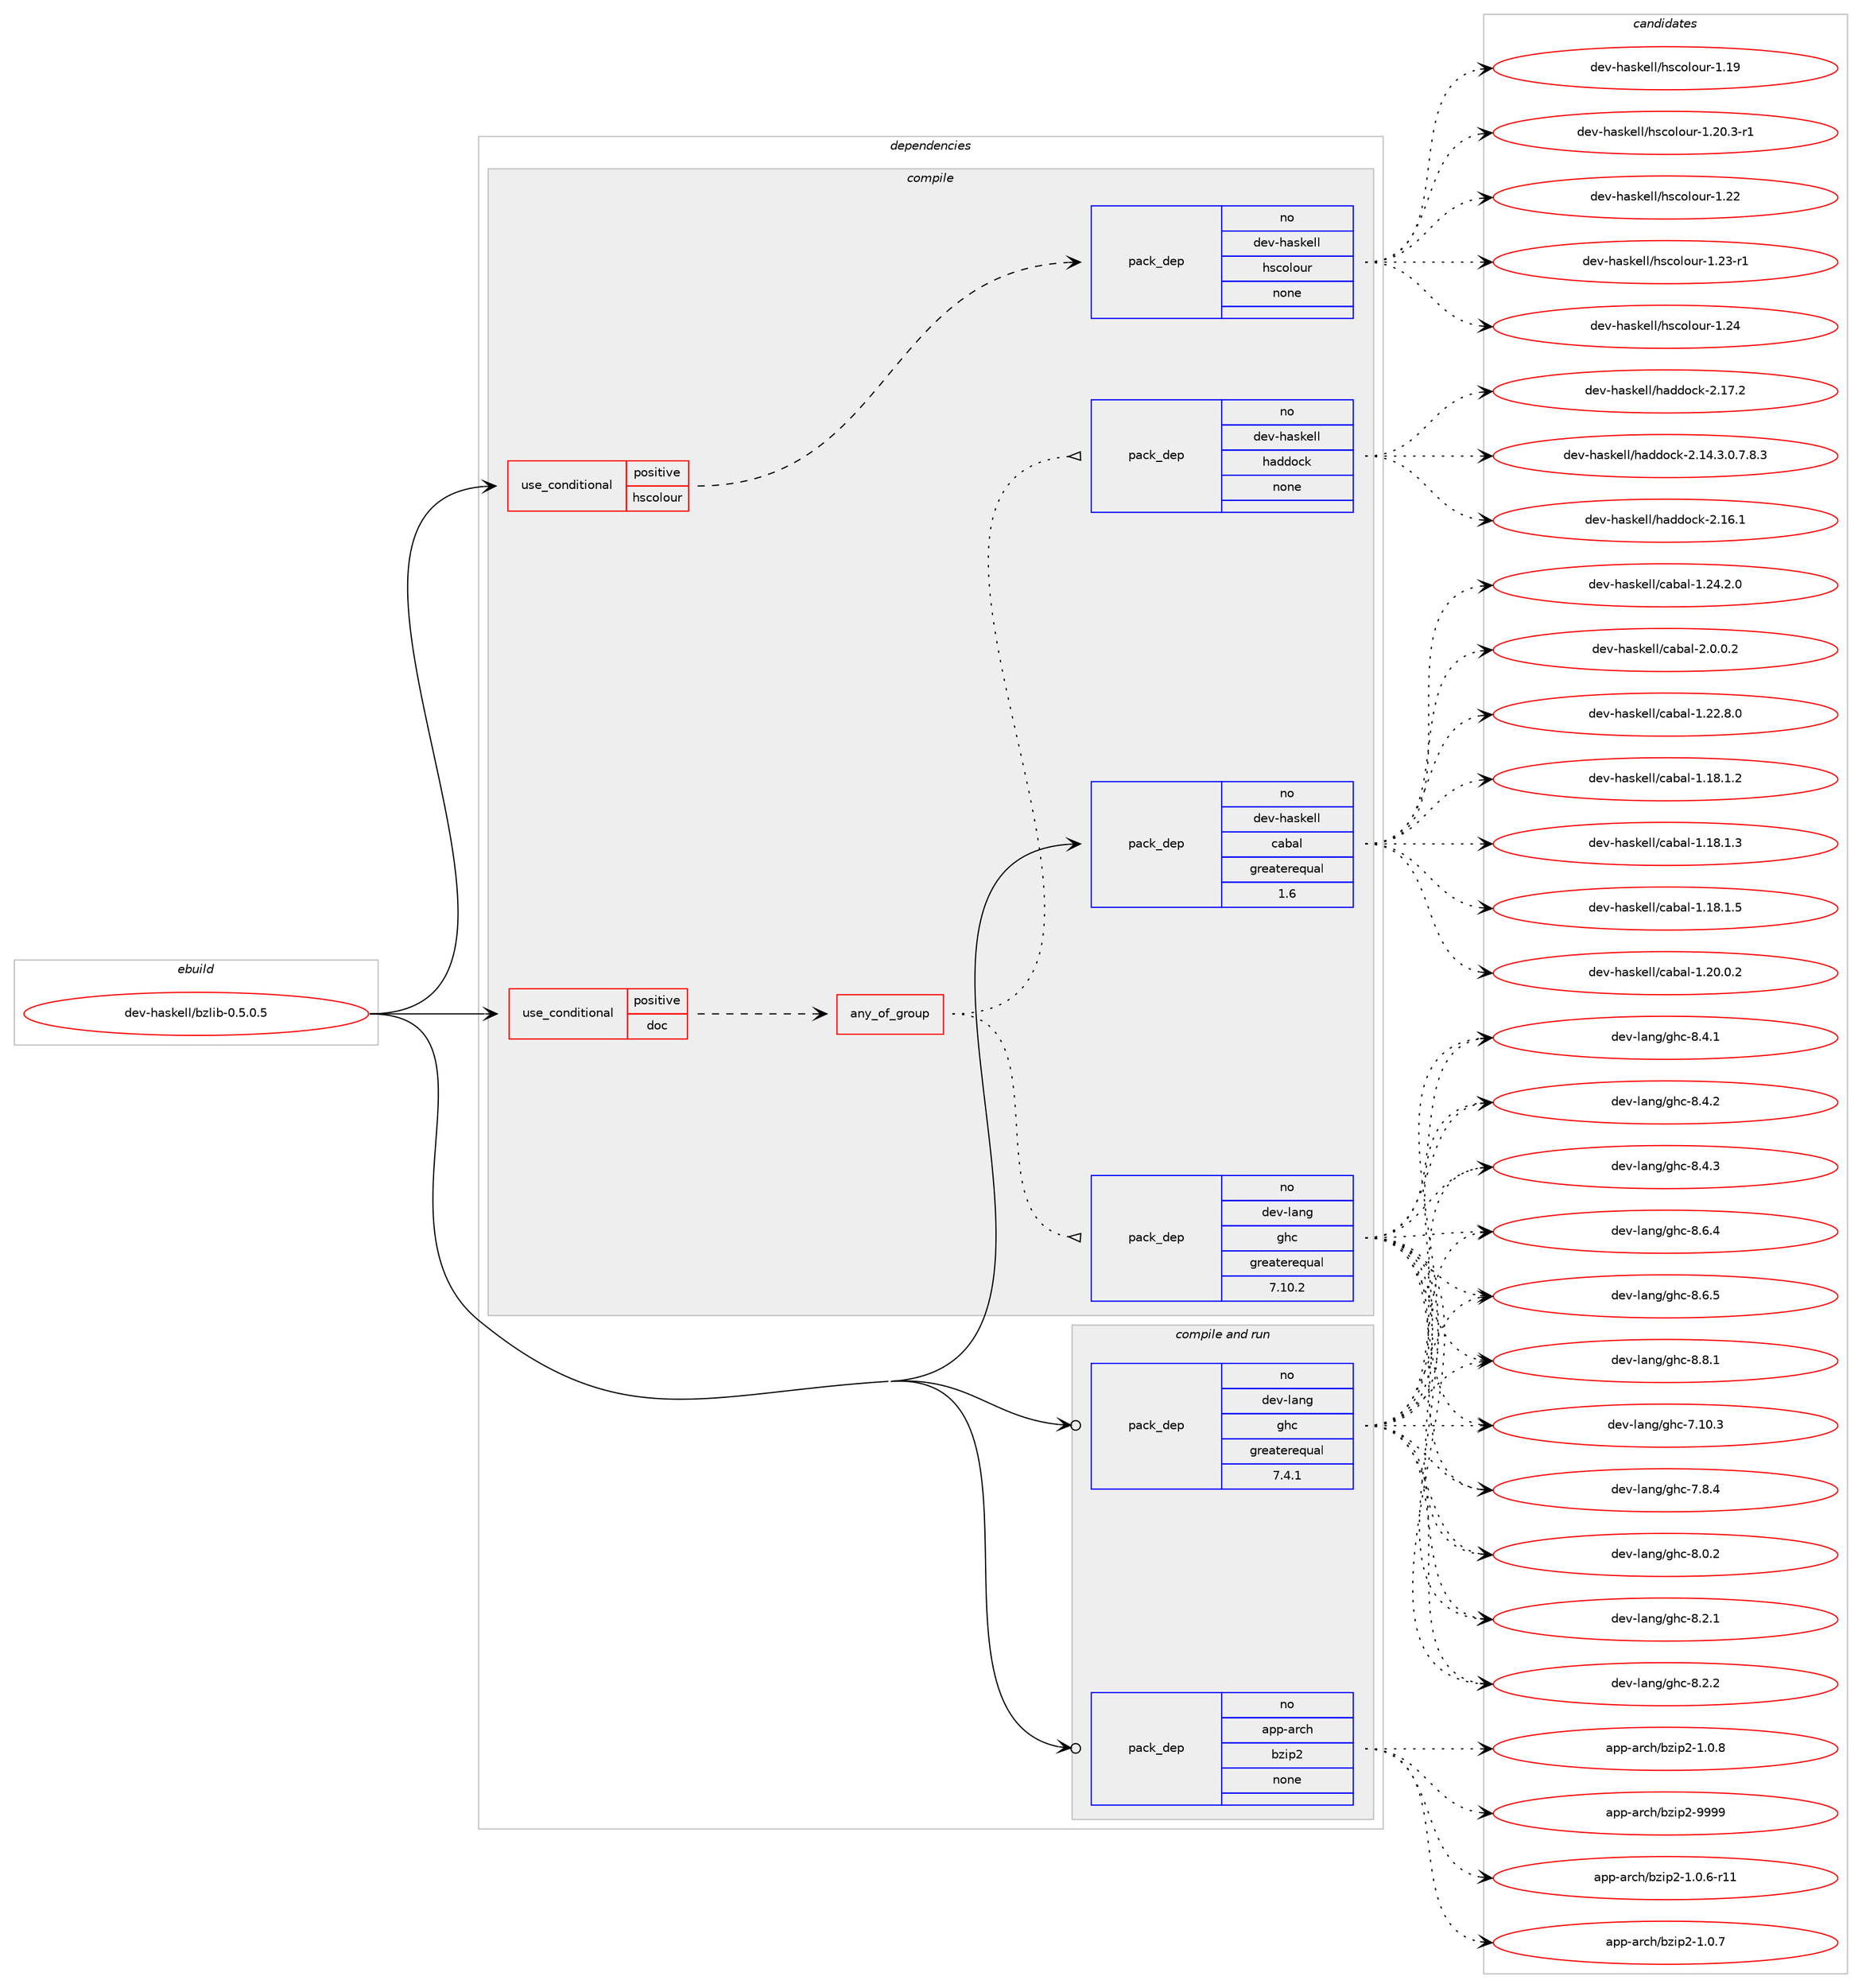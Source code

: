 digraph prolog {

# *************
# Graph options
# *************

newrank=true;
concentrate=true;
compound=true;
graph [rankdir=LR,fontname=Helvetica,fontsize=10,ranksep=1.5];#, ranksep=2.5, nodesep=0.2];
edge  [arrowhead=vee];
node  [fontname=Helvetica,fontsize=10];

# **********
# The ebuild
# **********

subgraph cluster_leftcol {
color=gray;
rank=same;
label=<<i>ebuild</i>>;
id [label="dev-haskell/bzlib-0.5.0.5", color=red, width=4, href="../dev-haskell/bzlib-0.5.0.5.svg"];
}

# ****************
# The dependencies
# ****************

subgraph cluster_midcol {
color=gray;
label=<<i>dependencies</i>>;
subgraph cluster_compile {
fillcolor="#eeeeee";
style=filled;
label=<<i>compile</i>>;
subgraph cond124991 {
dependency527903 [label=<<TABLE BORDER="0" CELLBORDER="1" CELLSPACING="0" CELLPADDING="4"><TR><TD ROWSPAN="3" CELLPADDING="10">use_conditional</TD></TR><TR><TD>positive</TD></TR><TR><TD>doc</TD></TR></TABLE>>, shape=none, color=red];
subgraph any9573 {
dependency527904 [label=<<TABLE BORDER="0" CELLBORDER="1" CELLSPACING="0" CELLPADDING="4"><TR><TD CELLPADDING="10">any_of_group</TD></TR></TABLE>>, shape=none, color=red];subgraph pack392982 {
dependency527905 [label=<<TABLE BORDER="0" CELLBORDER="1" CELLSPACING="0" CELLPADDING="4" WIDTH="220"><TR><TD ROWSPAN="6" CELLPADDING="30">pack_dep</TD></TR><TR><TD WIDTH="110">no</TD></TR><TR><TD>dev-haskell</TD></TR><TR><TD>haddock</TD></TR><TR><TD>none</TD></TR><TR><TD></TD></TR></TABLE>>, shape=none, color=blue];
}
dependency527904:e -> dependency527905:w [weight=20,style="dotted",arrowhead="oinv"];
subgraph pack392983 {
dependency527906 [label=<<TABLE BORDER="0" CELLBORDER="1" CELLSPACING="0" CELLPADDING="4" WIDTH="220"><TR><TD ROWSPAN="6" CELLPADDING="30">pack_dep</TD></TR><TR><TD WIDTH="110">no</TD></TR><TR><TD>dev-lang</TD></TR><TR><TD>ghc</TD></TR><TR><TD>greaterequal</TD></TR><TR><TD>7.10.2</TD></TR></TABLE>>, shape=none, color=blue];
}
dependency527904:e -> dependency527906:w [weight=20,style="dotted",arrowhead="oinv"];
}
dependency527903:e -> dependency527904:w [weight=20,style="dashed",arrowhead="vee"];
}
id:e -> dependency527903:w [weight=20,style="solid",arrowhead="vee"];
subgraph cond124992 {
dependency527907 [label=<<TABLE BORDER="0" CELLBORDER="1" CELLSPACING="0" CELLPADDING="4"><TR><TD ROWSPAN="3" CELLPADDING="10">use_conditional</TD></TR><TR><TD>positive</TD></TR><TR><TD>hscolour</TD></TR></TABLE>>, shape=none, color=red];
subgraph pack392984 {
dependency527908 [label=<<TABLE BORDER="0" CELLBORDER="1" CELLSPACING="0" CELLPADDING="4" WIDTH="220"><TR><TD ROWSPAN="6" CELLPADDING="30">pack_dep</TD></TR><TR><TD WIDTH="110">no</TD></TR><TR><TD>dev-haskell</TD></TR><TR><TD>hscolour</TD></TR><TR><TD>none</TD></TR><TR><TD></TD></TR></TABLE>>, shape=none, color=blue];
}
dependency527907:e -> dependency527908:w [weight=20,style="dashed",arrowhead="vee"];
}
id:e -> dependency527907:w [weight=20,style="solid",arrowhead="vee"];
subgraph pack392985 {
dependency527909 [label=<<TABLE BORDER="0" CELLBORDER="1" CELLSPACING="0" CELLPADDING="4" WIDTH="220"><TR><TD ROWSPAN="6" CELLPADDING="30">pack_dep</TD></TR><TR><TD WIDTH="110">no</TD></TR><TR><TD>dev-haskell</TD></TR><TR><TD>cabal</TD></TR><TR><TD>greaterequal</TD></TR><TR><TD>1.6</TD></TR></TABLE>>, shape=none, color=blue];
}
id:e -> dependency527909:w [weight=20,style="solid",arrowhead="vee"];
}
subgraph cluster_compileandrun {
fillcolor="#eeeeee";
style=filled;
label=<<i>compile and run</i>>;
subgraph pack392986 {
dependency527910 [label=<<TABLE BORDER="0" CELLBORDER="1" CELLSPACING="0" CELLPADDING="4" WIDTH="220"><TR><TD ROWSPAN="6" CELLPADDING="30">pack_dep</TD></TR><TR><TD WIDTH="110">no</TD></TR><TR><TD>app-arch</TD></TR><TR><TD>bzip2</TD></TR><TR><TD>none</TD></TR><TR><TD></TD></TR></TABLE>>, shape=none, color=blue];
}
id:e -> dependency527910:w [weight=20,style="solid",arrowhead="odotvee"];
subgraph pack392987 {
dependency527911 [label=<<TABLE BORDER="0" CELLBORDER="1" CELLSPACING="0" CELLPADDING="4" WIDTH="220"><TR><TD ROWSPAN="6" CELLPADDING="30">pack_dep</TD></TR><TR><TD WIDTH="110">no</TD></TR><TR><TD>dev-lang</TD></TR><TR><TD>ghc</TD></TR><TR><TD>greaterequal</TD></TR><TR><TD>7.4.1</TD></TR></TABLE>>, shape=none, color=blue];
}
id:e -> dependency527911:w [weight=20,style="solid",arrowhead="odotvee"];
}
subgraph cluster_run {
fillcolor="#eeeeee";
style=filled;
label=<<i>run</i>>;
}
}

# **************
# The candidates
# **************

subgraph cluster_choices {
rank=same;
color=gray;
label=<<i>candidates</i>>;

subgraph choice392982 {
color=black;
nodesep=1;
choice1001011184510497115107101108108471049710010011199107455046495246514648465546564651 [label="dev-haskell/haddock-2.14.3.0.7.8.3", color=red, width=4,href="../dev-haskell/haddock-2.14.3.0.7.8.3.svg"];
choice100101118451049711510710110810847104971001001119910745504649544649 [label="dev-haskell/haddock-2.16.1", color=red, width=4,href="../dev-haskell/haddock-2.16.1.svg"];
choice100101118451049711510710110810847104971001001119910745504649554650 [label="dev-haskell/haddock-2.17.2", color=red, width=4,href="../dev-haskell/haddock-2.17.2.svg"];
dependency527905:e -> choice1001011184510497115107101108108471049710010011199107455046495246514648465546564651:w [style=dotted,weight="100"];
dependency527905:e -> choice100101118451049711510710110810847104971001001119910745504649544649:w [style=dotted,weight="100"];
dependency527905:e -> choice100101118451049711510710110810847104971001001119910745504649554650:w [style=dotted,weight="100"];
}
subgraph choice392983 {
color=black;
nodesep=1;
choice1001011184510897110103471031049945554649484651 [label="dev-lang/ghc-7.10.3", color=red, width=4,href="../dev-lang/ghc-7.10.3.svg"];
choice10010111845108971101034710310499455546564652 [label="dev-lang/ghc-7.8.4", color=red, width=4,href="../dev-lang/ghc-7.8.4.svg"];
choice10010111845108971101034710310499455646484650 [label="dev-lang/ghc-8.0.2", color=red, width=4,href="../dev-lang/ghc-8.0.2.svg"];
choice10010111845108971101034710310499455646504649 [label="dev-lang/ghc-8.2.1", color=red, width=4,href="../dev-lang/ghc-8.2.1.svg"];
choice10010111845108971101034710310499455646504650 [label="dev-lang/ghc-8.2.2", color=red, width=4,href="../dev-lang/ghc-8.2.2.svg"];
choice10010111845108971101034710310499455646524649 [label="dev-lang/ghc-8.4.1", color=red, width=4,href="../dev-lang/ghc-8.4.1.svg"];
choice10010111845108971101034710310499455646524650 [label="dev-lang/ghc-8.4.2", color=red, width=4,href="../dev-lang/ghc-8.4.2.svg"];
choice10010111845108971101034710310499455646524651 [label="dev-lang/ghc-8.4.3", color=red, width=4,href="../dev-lang/ghc-8.4.3.svg"];
choice10010111845108971101034710310499455646544652 [label="dev-lang/ghc-8.6.4", color=red, width=4,href="../dev-lang/ghc-8.6.4.svg"];
choice10010111845108971101034710310499455646544653 [label="dev-lang/ghc-8.6.5", color=red, width=4,href="../dev-lang/ghc-8.6.5.svg"];
choice10010111845108971101034710310499455646564649 [label="dev-lang/ghc-8.8.1", color=red, width=4,href="../dev-lang/ghc-8.8.1.svg"];
dependency527906:e -> choice1001011184510897110103471031049945554649484651:w [style=dotted,weight="100"];
dependency527906:e -> choice10010111845108971101034710310499455546564652:w [style=dotted,weight="100"];
dependency527906:e -> choice10010111845108971101034710310499455646484650:w [style=dotted,weight="100"];
dependency527906:e -> choice10010111845108971101034710310499455646504649:w [style=dotted,weight="100"];
dependency527906:e -> choice10010111845108971101034710310499455646504650:w [style=dotted,weight="100"];
dependency527906:e -> choice10010111845108971101034710310499455646524649:w [style=dotted,weight="100"];
dependency527906:e -> choice10010111845108971101034710310499455646524650:w [style=dotted,weight="100"];
dependency527906:e -> choice10010111845108971101034710310499455646524651:w [style=dotted,weight="100"];
dependency527906:e -> choice10010111845108971101034710310499455646544652:w [style=dotted,weight="100"];
dependency527906:e -> choice10010111845108971101034710310499455646544653:w [style=dotted,weight="100"];
dependency527906:e -> choice10010111845108971101034710310499455646564649:w [style=dotted,weight="100"];
}
subgraph choice392984 {
color=black;
nodesep=1;
choice100101118451049711510710110810847104115991111081111171144549464957 [label="dev-haskell/hscolour-1.19", color=red, width=4,href="../dev-haskell/hscolour-1.19.svg"];
choice10010111845104971151071011081084710411599111108111117114454946504846514511449 [label="dev-haskell/hscolour-1.20.3-r1", color=red, width=4,href="../dev-haskell/hscolour-1.20.3-r1.svg"];
choice100101118451049711510710110810847104115991111081111171144549465050 [label="dev-haskell/hscolour-1.22", color=red, width=4,href="../dev-haskell/hscolour-1.22.svg"];
choice1001011184510497115107101108108471041159911110811111711445494650514511449 [label="dev-haskell/hscolour-1.23-r1", color=red, width=4,href="../dev-haskell/hscolour-1.23-r1.svg"];
choice100101118451049711510710110810847104115991111081111171144549465052 [label="dev-haskell/hscolour-1.24", color=red, width=4,href="../dev-haskell/hscolour-1.24.svg"];
dependency527908:e -> choice100101118451049711510710110810847104115991111081111171144549464957:w [style=dotted,weight="100"];
dependency527908:e -> choice10010111845104971151071011081084710411599111108111117114454946504846514511449:w [style=dotted,weight="100"];
dependency527908:e -> choice100101118451049711510710110810847104115991111081111171144549465050:w [style=dotted,weight="100"];
dependency527908:e -> choice1001011184510497115107101108108471041159911110811111711445494650514511449:w [style=dotted,weight="100"];
dependency527908:e -> choice100101118451049711510710110810847104115991111081111171144549465052:w [style=dotted,weight="100"];
}
subgraph choice392985 {
color=black;
nodesep=1;
choice10010111845104971151071011081084799979897108454946495646494650 [label="dev-haskell/cabal-1.18.1.2", color=red, width=4,href="../dev-haskell/cabal-1.18.1.2.svg"];
choice10010111845104971151071011081084799979897108454946495646494651 [label="dev-haskell/cabal-1.18.1.3", color=red, width=4,href="../dev-haskell/cabal-1.18.1.3.svg"];
choice10010111845104971151071011081084799979897108454946495646494653 [label="dev-haskell/cabal-1.18.1.5", color=red, width=4,href="../dev-haskell/cabal-1.18.1.5.svg"];
choice10010111845104971151071011081084799979897108454946504846484650 [label="dev-haskell/cabal-1.20.0.2", color=red, width=4,href="../dev-haskell/cabal-1.20.0.2.svg"];
choice10010111845104971151071011081084799979897108454946505046564648 [label="dev-haskell/cabal-1.22.8.0", color=red, width=4,href="../dev-haskell/cabal-1.22.8.0.svg"];
choice10010111845104971151071011081084799979897108454946505246504648 [label="dev-haskell/cabal-1.24.2.0", color=red, width=4,href="../dev-haskell/cabal-1.24.2.0.svg"];
choice100101118451049711510710110810847999798971084550464846484650 [label="dev-haskell/cabal-2.0.0.2", color=red, width=4,href="../dev-haskell/cabal-2.0.0.2.svg"];
dependency527909:e -> choice10010111845104971151071011081084799979897108454946495646494650:w [style=dotted,weight="100"];
dependency527909:e -> choice10010111845104971151071011081084799979897108454946495646494651:w [style=dotted,weight="100"];
dependency527909:e -> choice10010111845104971151071011081084799979897108454946495646494653:w [style=dotted,weight="100"];
dependency527909:e -> choice10010111845104971151071011081084799979897108454946504846484650:w [style=dotted,weight="100"];
dependency527909:e -> choice10010111845104971151071011081084799979897108454946505046564648:w [style=dotted,weight="100"];
dependency527909:e -> choice10010111845104971151071011081084799979897108454946505246504648:w [style=dotted,weight="100"];
dependency527909:e -> choice100101118451049711510710110810847999798971084550464846484650:w [style=dotted,weight="100"];
}
subgraph choice392986 {
color=black;
nodesep=1;
choice97112112459711499104479812210511250454946484654451144949 [label="app-arch/bzip2-1.0.6-r11", color=red, width=4,href="../app-arch/bzip2-1.0.6-r11.svg"];
choice97112112459711499104479812210511250454946484655 [label="app-arch/bzip2-1.0.7", color=red, width=4,href="../app-arch/bzip2-1.0.7.svg"];
choice97112112459711499104479812210511250454946484656 [label="app-arch/bzip2-1.0.8", color=red, width=4,href="../app-arch/bzip2-1.0.8.svg"];
choice971121124597114991044798122105112504557575757 [label="app-arch/bzip2-9999", color=red, width=4,href="../app-arch/bzip2-9999.svg"];
dependency527910:e -> choice97112112459711499104479812210511250454946484654451144949:w [style=dotted,weight="100"];
dependency527910:e -> choice97112112459711499104479812210511250454946484655:w [style=dotted,weight="100"];
dependency527910:e -> choice97112112459711499104479812210511250454946484656:w [style=dotted,weight="100"];
dependency527910:e -> choice971121124597114991044798122105112504557575757:w [style=dotted,weight="100"];
}
subgraph choice392987 {
color=black;
nodesep=1;
choice1001011184510897110103471031049945554649484651 [label="dev-lang/ghc-7.10.3", color=red, width=4,href="../dev-lang/ghc-7.10.3.svg"];
choice10010111845108971101034710310499455546564652 [label="dev-lang/ghc-7.8.4", color=red, width=4,href="../dev-lang/ghc-7.8.4.svg"];
choice10010111845108971101034710310499455646484650 [label="dev-lang/ghc-8.0.2", color=red, width=4,href="../dev-lang/ghc-8.0.2.svg"];
choice10010111845108971101034710310499455646504649 [label="dev-lang/ghc-8.2.1", color=red, width=4,href="../dev-lang/ghc-8.2.1.svg"];
choice10010111845108971101034710310499455646504650 [label="dev-lang/ghc-8.2.2", color=red, width=4,href="../dev-lang/ghc-8.2.2.svg"];
choice10010111845108971101034710310499455646524649 [label="dev-lang/ghc-8.4.1", color=red, width=4,href="../dev-lang/ghc-8.4.1.svg"];
choice10010111845108971101034710310499455646524650 [label="dev-lang/ghc-8.4.2", color=red, width=4,href="../dev-lang/ghc-8.4.2.svg"];
choice10010111845108971101034710310499455646524651 [label="dev-lang/ghc-8.4.3", color=red, width=4,href="../dev-lang/ghc-8.4.3.svg"];
choice10010111845108971101034710310499455646544652 [label="dev-lang/ghc-8.6.4", color=red, width=4,href="../dev-lang/ghc-8.6.4.svg"];
choice10010111845108971101034710310499455646544653 [label="dev-lang/ghc-8.6.5", color=red, width=4,href="../dev-lang/ghc-8.6.5.svg"];
choice10010111845108971101034710310499455646564649 [label="dev-lang/ghc-8.8.1", color=red, width=4,href="../dev-lang/ghc-8.8.1.svg"];
dependency527911:e -> choice1001011184510897110103471031049945554649484651:w [style=dotted,weight="100"];
dependency527911:e -> choice10010111845108971101034710310499455546564652:w [style=dotted,weight="100"];
dependency527911:e -> choice10010111845108971101034710310499455646484650:w [style=dotted,weight="100"];
dependency527911:e -> choice10010111845108971101034710310499455646504649:w [style=dotted,weight="100"];
dependency527911:e -> choice10010111845108971101034710310499455646504650:w [style=dotted,weight="100"];
dependency527911:e -> choice10010111845108971101034710310499455646524649:w [style=dotted,weight="100"];
dependency527911:e -> choice10010111845108971101034710310499455646524650:w [style=dotted,weight="100"];
dependency527911:e -> choice10010111845108971101034710310499455646524651:w [style=dotted,weight="100"];
dependency527911:e -> choice10010111845108971101034710310499455646544652:w [style=dotted,weight="100"];
dependency527911:e -> choice10010111845108971101034710310499455646544653:w [style=dotted,weight="100"];
dependency527911:e -> choice10010111845108971101034710310499455646564649:w [style=dotted,weight="100"];
}
}

}

